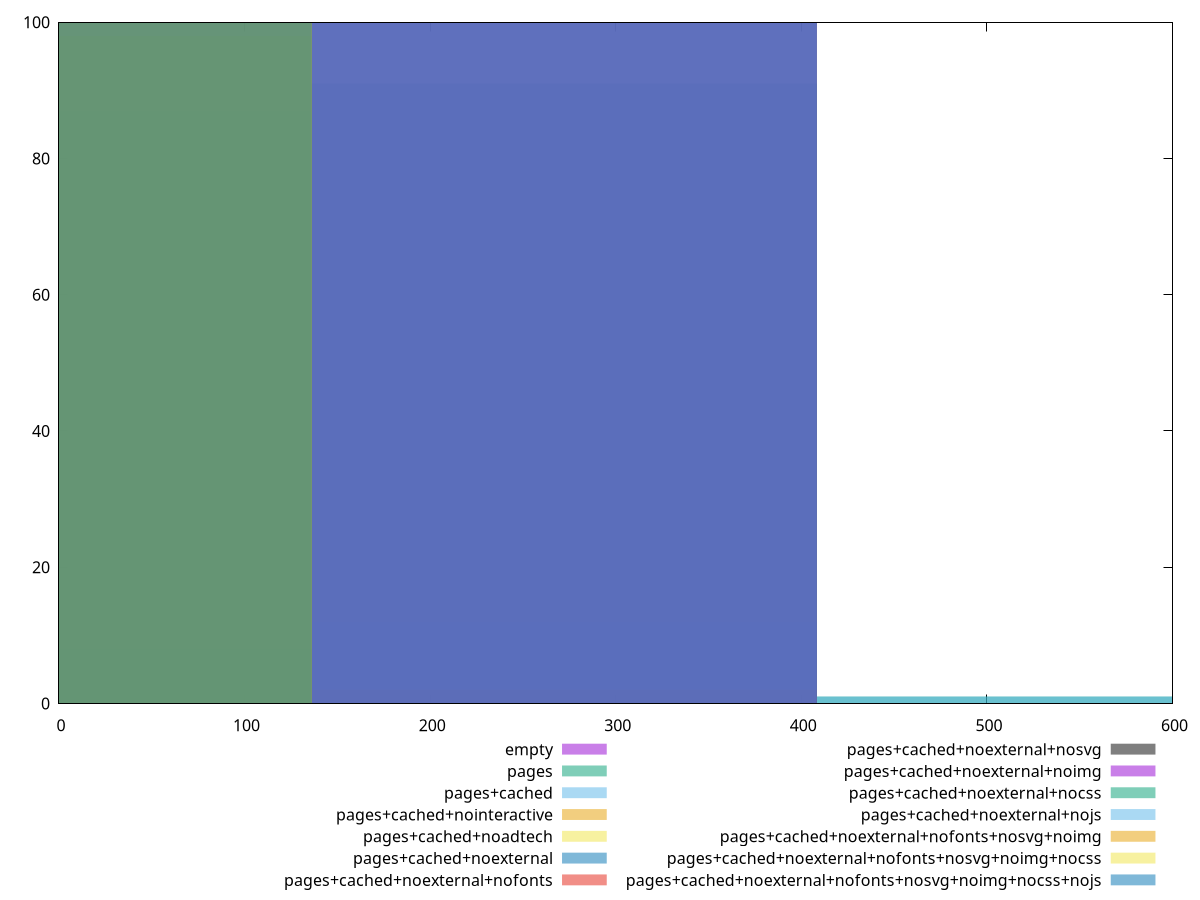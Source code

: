 reset

$empty <<EOF
0 100
EOF

$pages <<EOF
272.2279869079567 91
0 8
544.4559738159134 1
EOF

$pagesCached <<EOF
544.4559738159134 1
272.2279869079567 12
0 87
EOF

$pagesCachedNointeractive <<EOF
0 98
272.2279869079567 2
EOF

$pagesCachedNoadtech <<EOF
272.2279869079567 100
EOF

$pagesCachedNoexternal <<EOF
272.2279869079567 100
EOF

$pagesCachedNoexternalNofonts <<EOF
0 100
EOF

$pagesCachedNoexternalNosvg <<EOF
272.2279869079567 100
EOF

$pagesCachedNoexternalNoimg <<EOF
272.2279869079567 100
EOF

$pagesCachedNoexternalNocss <<EOF
0 100
EOF

$pagesCachedNoexternalNojs <<EOF
272.2279869079567 100
EOF

$pagesCachedNoexternalNofontsNosvgNoimg <<EOF
0 100
EOF

$pagesCachedNoexternalNofontsNosvgNoimgNocss <<EOF
0 100
EOF

$pagesCachedNoexternalNofontsNosvgNoimgNocssNojs <<EOF
0 100
EOF

set key outside below
set boxwidth 272.2279869079567
set xrange [0:600]
set yrange [0:100]
set style fill transparent solid 0.5 noborder
set terminal svg size 640, 620 enhanced background rgb 'white'
set output "report_00007_2020-12-11T15:55:29.892Z/unused-css-rules/comparison/histogram/all_raw.svg"

plot $empty title "empty" with boxes, \
     $pages title "pages" with boxes, \
     $pagesCached title "pages+cached" with boxes, \
     $pagesCachedNointeractive title "pages+cached+nointeractive" with boxes, \
     $pagesCachedNoadtech title "pages+cached+noadtech" with boxes, \
     $pagesCachedNoexternal title "pages+cached+noexternal" with boxes, \
     $pagesCachedNoexternalNofonts title "pages+cached+noexternal+nofonts" with boxes, \
     $pagesCachedNoexternalNosvg title "pages+cached+noexternal+nosvg" with boxes, \
     $pagesCachedNoexternalNoimg title "pages+cached+noexternal+noimg" with boxes, \
     $pagesCachedNoexternalNocss title "pages+cached+noexternal+nocss" with boxes, \
     $pagesCachedNoexternalNojs title "pages+cached+noexternal+nojs" with boxes, \
     $pagesCachedNoexternalNofontsNosvgNoimg title "pages+cached+noexternal+nofonts+nosvg+noimg" with boxes, \
     $pagesCachedNoexternalNofontsNosvgNoimgNocss title "pages+cached+noexternal+nofonts+nosvg+noimg+nocss" with boxes, \
     $pagesCachedNoexternalNofontsNosvgNoimgNocssNojs title "pages+cached+noexternal+nofonts+nosvg+noimg+nocss+nojs" with boxes

reset
